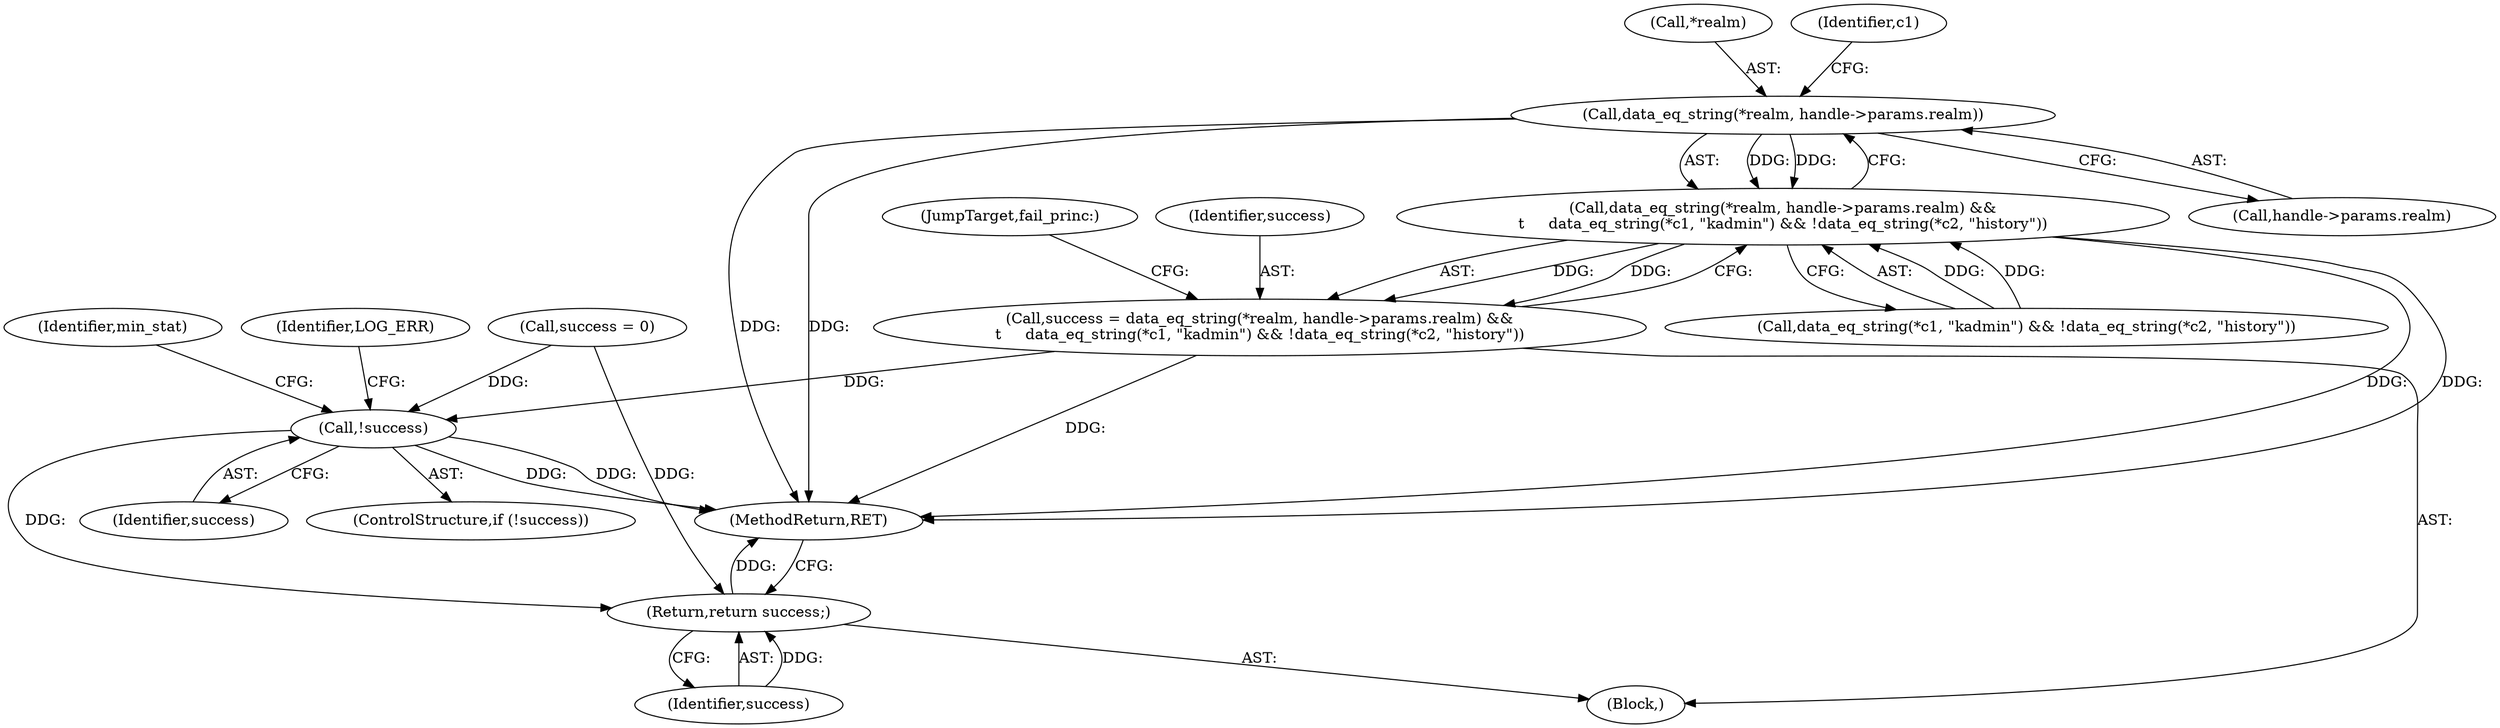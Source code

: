 digraph "0_krb5_6609658db0799053fbef0d7d0aa2f1fd68ef32d8@pointer" {
"1000231" [label="(Call,data_eq_string(*realm, handle->params.realm))"];
"1000230" [label="(Call,data_eq_string(*realm, handle->params.realm) &&\n\t     data_eq_string(*c1, \"kadmin\") && !data_eq_string(*c2, \"history\"))"];
"1000228" [label="(Call,success = data_eq_string(*realm, handle->params.realm) &&\n\t     data_eq_string(*c1, \"kadmin\") && !data_eq_string(*c2, \"history\"))"];
"1000251" [label="(Call,!success)"];
"1000281" [label="(Return,return success;)"];
"1000251" [label="(Call,!success)"];
"1000119" [label="(Call,success = 0)"];
"1000232" [label="(Call,*realm)"];
"1000242" [label="(Identifier,c1)"];
"1000239" [label="(Call,data_eq_string(*c1, \"kadmin\") && !data_eq_string(*c2, \"history\"))"];
"1000230" [label="(Call,data_eq_string(*realm, handle->params.realm) &&\n\t     data_eq_string(*c1, \"kadmin\") && !data_eq_string(*c2, \"history\"))"];
"1000282" [label="(Identifier,success)"];
"1000103" [label="(Block,)"];
"1000252" [label="(Identifier,success)"];
"1000269" [label="(Identifier,min_stat)"];
"1000249" [label="(JumpTarget,fail_princ:)"];
"1000229" [label="(Identifier,success)"];
"1000228" [label="(Call,success = data_eq_string(*realm, handle->params.realm) &&\n\t     data_eq_string(*c1, \"kadmin\") && !data_eq_string(*c2, \"history\"))"];
"1000281" [label="(Return,return success;)"];
"1000283" [label="(MethodReturn,RET)"];
"1000231" [label="(Call,data_eq_string(*realm, handle->params.realm))"];
"1000234" [label="(Call,handle->params.realm)"];
"1000250" [label="(ControlStructure,if (!success))"];
"1000255" [label="(Identifier,LOG_ERR)"];
"1000231" -> "1000230"  [label="AST: "];
"1000231" -> "1000234"  [label="CFG: "];
"1000232" -> "1000231"  [label="AST: "];
"1000234" -> "1000231"  [label="AST: "];
"1000242" -> "1000231"  [label="CFG: "];
"1000230" -> "1000231"  [label="CFG: "];
"1000231" -> "1000283"  [label="DDG: "];
"1000231" -> "1000283"  [label="DDG: "];
"1000231" -> "1000230"  [label="DDG: "];
"1000231" -> "1000230"  [label="DDG: "];
"1000230" -> "1000228"  [label="AST: "];
"1000230" -> "1000239"  [label="CFG: "];
"1000239" -> "1000230"  [label="AST: "];
"1000228" -> "1000230"  [label="CFG: "];
"1000230" -> "1000283"  [label="DDG: "];
"1000230" -> "1000283"  [label="DDG: "];
"1000230" -> "1000228"  [label="DDG: "];
"1000230" -> "1000228"  [label="DDG: "];
"1000239" -> "1000230"  [label="DDG: "];
"1000239" -> "1000230"  [label="DDG: "];
"1000228" -> "1000103"  [label="AST: "];
"1000229" -> "1000228"  [label="AST: "];
"1000249" -> "1000228"  [label="CFG: "];
"1000228" -> "1000283"  [label="DDG: "];
"1000228" -> "1000251"  [label="DDG: "];
"1000251" -> "1000250"  [label="AST: "];
"1000251" -> "1000252"  [label="CFG: "];
"1000252" -> "1000251"  [label="AST: "];
"1000255" -> "1000251"  [label="CFG: "];
"1000269" -> "1000251"  [label="CFG: "];
"1000251" -> "1000283"  [label="DDG: "];
"1000251" -> "1000283"  [label="DDG: "];
"1000119" -> "1000251"  [label="DDG: "];
"1000251" -> "1000281"  [label="DDG: "];
"1000281" -> "1000103"  [label="AST: "];
"1000281" -> "1000282"  [label="CFG: "];
"1000282" -> "1000281"  [label="AST: "];
"1000283" -> "1000281"  [label="CFG: "];
"1000281" -> "1000283"  [label="DDG: "];
"1000282" -> "1000281"  [label="DDG: "];
"1000119" -> "1000281"  [label="DDG: "];
}
